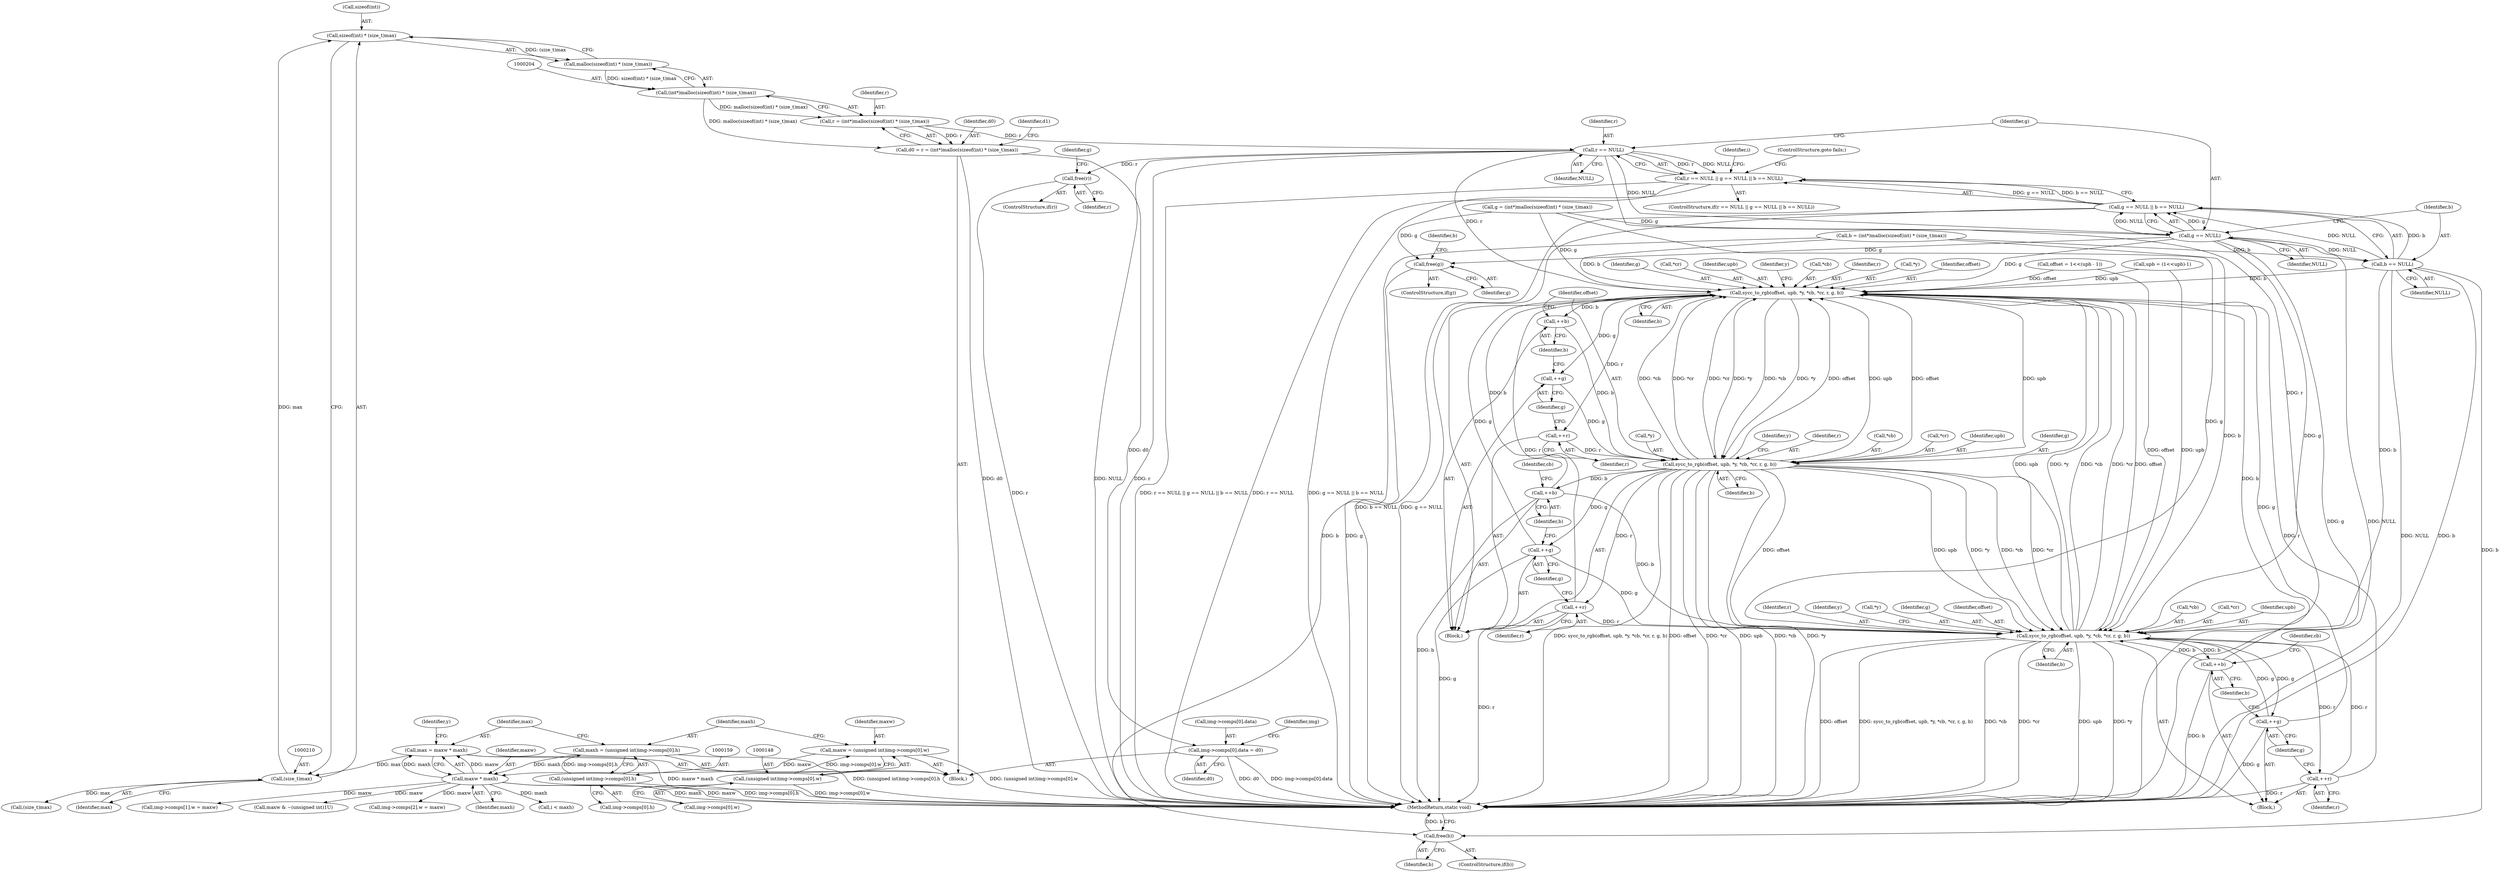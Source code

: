 digraph "1_openjpeg_15f081c89650dccee4aa4ae66f614c3fdb268767_1@API" {
"1000206" [label="(Call,sizeof(int) * (size_t)max)"];
"1000209" [label="(Call,(size_t)max)"];
"1000167" [label="(Call,max = maxw * maxh)"];
"1000169" [label="(Call,maxw * maxh)"];
"1000145" [label="(Call,maxw = (unsigned int)img->comps[0].w)"];
"1000147" [label="(Call,(unsigned int)img->comps[0].w)"];
"1000156" [label="(Call,maxh = (unsigned int)img->comps[0].h)"];
"1000158" [label="(Call,(unsigned int)img->comps[0].h)"];
"1000205" [label="(Call,malloc(sizeof(int) * (size_t)max))"];
"1000203" [label="(Call,(int*)malloc(sizeof(int) * (size_t)max))"];
"1000199" [label="(Call,d0 = r = (int*)malloc(sizeof(int) * (size_t)max))"];
"1000358" [label="(Call,img->comps[0].data = d0)"];
"1000201" [label="(Call,r = (int*)malloc(sizeof(int) * (size_t)max))"];
"1000240" [label="(Call,r == NULL)"];
"1000239" [label="(Call,r == NULL || g == NULL || b == NULL)"];
"1000244" [label="(Call,g == NULL)"];
"1000243" [label="(Call,g == NULL || b == NULL)"];
"1000247" [label="(Call,b == NULL)"];
"1000277" [label="(Call,sycc_to_rgb(offset, upb, *y, *cb, *cr, r, g, b))"];
"1000291" [label="(Call,++r)"];
"1000297" [label="(Call,sycc_to_rgb(offset, upb, *y, *cb, *cr, r, g, b))"];
"1000311" [label="(Call,++r)"];
"1000326" [label="(Call,sycc_to_rgb(offset, upb, *y, *cb, *cr, r, g, b))"];
"1000340" [label="(Call,++r)"];
"1000342" [label="(Call,++g)"];
"1000344" [label="(Call,++b)"];
"1000313" [label="(Call,++g)"];
"1000315" [label="(Call,++b)"];
"1000293" [label="(Call,++g)"];
"1000295" [label="(Call,++b)"];
"1000509" [label="(Call,free(b))"];
"1000505" [label="(Call,free(g))"];
"1000501" [label="(Call,free(r))"];
"1000509" [label="(Call,free(b))"];
"1000170" [label="(Identifier,maxw)"];
"1000147" [label="(Call,(unsigned int)img->comps[0].w)"];
"1000213" [label="(Identifier,d1)"];
"1000249" [label="(Identifier,NULL)"];
"1000103" [label="(Block,)"];
"1000171" [label="(Identifier,maxh)"];
"1000298" [label="(Identifier,offset)"];
"1000290" [label="(Identifier,y)"];
"1000169" [label="(Call,maxw * maxh)"];
"1000202" [label="(Identifier,r)"];
"1000340" [label="(Call,++r)"];
"1000296" [label="(Identifier,b)"];
"1000326" [label="(Call,sycc_to_rgb(offset, upb, *y, *cb, *cr, r, g, b))"];
"1000307" [label="(Identifier,g)"];
"1000201" [label="(Call,r = (int*)malloc(sizeof(int) * (size_t)max))"];
"1000313" [label="(Call,++g)"];
"1000316" [label="(Identifier,b)"];
"1000250" [label="(ControlStructure,goto fails;)"];
"1000505" [label="(Call,free(g))"];
"1000300" [label="(Call,*y)"];
"1000209" [label="(Call,(size_t)max)"];
"1000206" [label="(Call,sizeof(int) * (size_t)max)"];
"1000295" [label="(Call,++b)"];
"1000510" [label="(Identifier,b)"];
"1000244" [label="(Call,g == NULL)"];
"1000282" [label="(Call,*cb)"];
"1000344" [label="(Call,++b)"];
"1000291" [label="(Call,++r)"];
"1000276" [label="(Block,)"];
"1000238" [label="(ControlStructure,if(r == NULL || g == NULL || b == NULL))"];
"1000203" [label="(Call,(int*)malloc(sizeof(int) * (size_t)max))"];
"1000255" [label="(Call,i < maxh)"];
"1000371" [label="(Identifier,img)"];
"1000507" [label="(ControlStructure,if(b))"];
"1000325" [label="(Block,)"];
"1000243" [label="(Call,g == NULL || b == NULL)"];
"1000511" [label="(MethodReturn,static void)"];
"1000501" [label="(Call,free(r))"];
"1000331" [label="(Call,*cb)"];
"1000149" [label="(Call,img->comps[0].w)"];
"1000286" [label="(Identifier,r)"];
"1000358" [label="(Call,img->comps[0].data = d0)"];
"1000160" [label="(Call,img->comps[0].h)"];
"1000222" [label="(Call,(size_t)max)"];
"1000280" [label="(Call,*y)"];
"1000245" [label="(Identifier,g)"];
"1000158" [label="(Call,(unsigned int)img->comps[0].h)"];
"1000247" [label="(Call,b == NULL)"];
"1000293" [label="(Call,++g)"];
"1000502" [label="(Identifier,r)"];
"1000253" [label="(Identifier,i)"];
"1000131" [label="(Call,offset = 1<<(upb - 1))"];
"1000310" [label="(Identifier,y)"];
"1000503" [label="(ControlStructure,if(g))"];
"1000227" [label="(Call,b = (int*)malloc(sizeof(int) * (size_t)max))"];
"1000333" [label="(Call,*cr)"];
"1000306" [label="(Identifier,r)"];
"1000341" [label="(Identifier,r)"];
"1000167" [label="(Call,max = maxw * maxh)"];
"1000506" [label="(Identifier,g)"];
"1000508" [label="(Identifier,b)"];
"1000138" [label="(Call,upb = (1<<upb)-1)"];
"1000278" [label="(Identifier,offset)"];
"1000146" [label="(Identifier,maxw)"];
"1000328" [label="(Identifier,upb)"];
"1000156" [label="(Call,maxh = (unsigned int)img->comps[0].h)"];
"1000242" [label="(Identifier,NULL)"];
"1000294" [label="(Identifier,g)"];
"1000297" [label="(Call,sycc_to_rgb(offset, upb, *y, *cb, *cr, r, g, b))"];
"1000335" [label="(Identifier,r)"];
"1000199" [label="(Call,d0 = r = (int*)malloc(sizeof(int) * (size_t)max))"];
"1000359" [label="(Call,img->comps[0].data)"];
"1000292" [label="(Identifier,r)"];
"1000287" [label="(Identifier,g)"];
"1000207" [label="(Call,sizeof(int))"];
"1000157" [label="(Identifier,maxh)"];
"1000345" [label="(Identifier,b)"];
"1000205" [label="(Call,malloc(sizeof(int) * (size_t)max))"];
"1000401" [label="(Call,img->comps[1].w = maxw)"];
"1000343" [label="(Identifier,g)"];
"1000284" [label="(Call,*cr)"];
"1000246" [label="(Identifier,NULL)"];
"1000339" [label="(Identifier,y)"];
"1000267" [label="(Call,maxw & ~(unsigned int)1U)"];
"1000499" [label="(ControlStructure,if(r))"];
"1000342" [label="(Call,++g)"];
"1000311" [label="(Call,++r)"];
"1000312" [label="(Identifier,r)"];
"1000315" [label="(Call,++b)"];
"1000366" [label="(Identifier,d0)"];
"1000145" [label="(Call,maxw = (unsigned int)img->comps[0].w)"];
"1000279" [label="(Identifier,upb)"];
"1000504" [label="(Identifier,g)"];
"1000240" [label="(Call,r == NULL)"];
"1000302" [label="(Call,*cb)"];
"1000288" [label="(Identifier,b)"];
"1000318" [label="(Identifier,cb)"];
"1000419" [label="(Call,img->comps[2].w = maxw)"];
"1000168" [label="(Identifier,max)"];
"1000304" [label="(Call,*cr)"];
"1000347" [label="(Identifier,cb)"];
"1000299" [label="(Identifier,upb)"];
"1000173" [label="(Identifier,y)"];
"1000329" [label="(Call,*y)"];
"1000277" [label="(Call,sycc_to_rgb(offset, upb, *y, *cb, *cr, r, g, b))"];
"1000336" [label="(Identifier,g)"];
"1000241" [label="(Identifier,r)"];
"1000200" [label="(Identifier,d0)"];
"1000239" [label="(Call,r == NULL || g == NULL || b == NULL)"];
"1000214" [label="(Call,g = (int*)malloc(sizeof(int) * (size_t)max))"];
"1000314" [label="(Identifier,g)"];
"1000337" [label="(Identifier,b)"];
"1000211" [label="(Identifier,max)"];
"1000248" [label="(Identifier,b)"];
"1000308" [label="(Identifier,b)"];
"1000327" [label="(Identifier,offset)"];
"1000206" -> "1000205"  [label="AST: "];
"1000206" -> "1000209"  [label="CFG: "];
"1000207" -> "1000206"  [label="AST: "];
"1000209" -> "1000206"  [label="AST: "];
"1000205" -> "1000206"  [label="CFG: "];
"1000206" -> "1000205"  [label="DDG: (size_t)max"];
"1000209" -> "1000206"  [label="DDG: max"];
"1000209" -> "1000211"  [label="CFG: "];
"1000210" -> "1000209"  [label="AST: "];
"1000211" -> "1000209"  [label="AST: "];
"1000167" -> "1000209"  [label="DDG: max"];
"1000209" -> "1000222"  [label="DDG: max"];
"1000167" -> "1000103"  [label="AST: "];
"1000167" -> "1000169"  [label="CFG: "];
"1000168" -> "1000167"  [label="AST: "];
"1000169" -> "1000167"  [label="AST: "];
"1000173" -> "1000167"  [label="CFG: "];
"1000167" -> "1000511"  [label="DDG: maxw * maxh"];
"1000169" -> "1000167"  [label="DDG: maxw"];
"1000169" -> "1000167"  [label="DDG: maxh"];
"1000169" -> "1000171"  [label="CFG: "];
"1000170" -> "1000169"  [label="AST: "];
"1000171" -> "1000169"  [label="AST: "];
"1000169" -> "1000511"  [label="DDG: maxh"];
"1000169" -> "1000511"  [label="DDG: maxw"];
"1000145" -> "1000169"  [label="DDG: maxw"];
"1000156" -> "1000169"  [label="DDG: maxh"];
"1000169" -> "1000255"  [label="DDG: maxh"];
"1000169" -> "1000267"  [label="DDG: maxw"];
"1000169" -> "1000401"  [label="DDG: maxw"];
"1000169" -> "1000419"  [label="DDG: maxw"];
"1000145" -> "1000103"  [label="AST: "];
"1000145" -> "1000147"  [label="CFG: "];
"1000146" -> "1000145"  [label="AST: "];
"1000147" -> "1000145"  [label="AST: "];
"1000157" -> "1000145"  [label="CFG: "];
"1000145" -> "1000511"  [label="DDG: (unsigned int)img->comps[0].w"];
"1000147" -> "1000145"  [label="DDG: img->comps[0].w"];
"1000147" -> "1000149"  [label="CFG: "];
"1000148" -> "1000147"  [label="AST: "];
"1000149" -> "1000147"  [label="AST: "];
"1000147" -> "1000511"  [label="DDG: img->comps[0].w"];
"1000156" -> "1000103"  [label="AST: "];
"1000156" -> "1000158"  [label="CFG: "];
"1000157" -> "1000156"  [label="AST: "];
"1000158" -> "1000156"  [label="AST: "];
"1000168" -> "1000156"  [label="CFG: "];
"1000156" -> "1000511"  [label="DDG: (unsigned int)img->comps[0].h"];
"1000158" -> "1000156"  [label="DDG: img->comps[0].h"];
"1000158" -> "1000160"  [label="CFG: "];
"1000159" -> "1000158"  [label="AST: "];
"1000160" -> "1000158"  [label="AST: "];
"1000158" -> "1000511"  [label="DDG: img->comps[0].h"];
"1000205" -> "1000203"  [label="AST: "];
"1000203" -> "1000205"  [label="CFG: "];
"1000205" -> "1000203"  [label="DDG: sizeof(int) * (size_t)max"];
"1000203" -> "1000201"  [label="AST: "];
"1000204" -> "1000203"  [label="AST: "];
"1000201" -> "1000203"  [label="CFG: "];
"1000203" -> "1000199"  [label="DDG: malloc(sizeof(int) * (size_t)max)"];
"1000203" -> "1000201"  [label="DDG: malloc(sizeof(int) * (size_t)max)"];
"1000199" -> "1000103"  [label="AST: "];
"1000199" -> "1000201"  [label="CFG: "];
"1000200" -> "1000199"  [label="AST: "];
"1000201" -> "1000199"  [label="AST: "];
"1000213" -> "1000199"  [label="CFG: "];
"1000199" -> "1000511"  [label="DDG: d0"];
"1000201" -> "1000199"  [label="DDG: r"];
"1000199" -> "1000358"  [label="DDG: d0"];
"1000358" -> "1000103"  [label="AST: "];
"1000358" -> "1000366"  [label="CFG: "];
"1000359" -> "1000358"  [label="AST: "];
"1000366" -> "1000358"  [label="AST: "];
"1000371" -> "1000358"  [label="CFG: "];
"1000358" -> "1000511"  [label="DDG: d0"];
"1000358" -> "1000511"  [label="DDG: img->comps[0].data"];
"1000202" -> "1000201"  [label="AST: "];
"1000201" -> "1000240"  [label="DDG: r"];
"1000240" -> "1000239"  [label="AST: "];
"1000240" -> "1000242"  [label="CFG: "];
"1000241" -> "1000240"  [label="AST: "];
"1000242" -> "1000240"  [label="AST: "];
"1000245" -> "1000240"  [label="CFG: "];
"1000239" -> "1000240"  [label="CFG: "];
"1000240" -> "1000511"  [label="DDG: NULL"];
"1000240" -> "1000511"  [label="DDG: r"];
"1000240" -> "1000239"  [label="DDG: r"];
"1000240" -> "1000239"  [label="DDG: NULL"];
"1000240" -> "1000244"  [label="DDG: NULL"];
"1000240" -> "1000277"  [label="DDG: r"];
"1000240" -> "1000326"  [label="DDG: r"];
"1000240" -> "1000501"  [label="DDG: r"];
"1000239" -> "1000238"  [label="AST: "];
"1000239" -> "1000243"  [label="CFG: "];
"1000243" -> "1000239"  [label="AST: "];
"1000250" -> "1000239"  [label="CFG: "];
"1000253" -> "1000239"  [label="CFG: "];
"1000239" -> "1000511"  [label="DDG: r == NULL || g == NULL || b == NULL"];
"1000239" -> "1000511"  [label="DDG: r == NULL"];
"1000239" -> "1000511"  [label="DDG: g == NULL || b == NULL"];
"1000243" -> "1000239"  [label="DDG: g == NULL"];
"1000243" -> "1000239"  [label="DDG: b == NULL"];
"1000244" -> "1000243"  [label="AST: "];
"1000244" -> "1000246"  [label="CFG: "];
"1000245" -> "1000244"  [label="AST: "];
"1000246" -> "1000244"  [label="AST: "];
"1000248" -> "1000244"  [label="CFG: "];
"1000243" -> "1000244"  [label="CFG: "];
"1000244" -> "1000511"  [label="DDG: g"];
"1000244" -> "1000511"  [label="DDG: NULL"];
"1000244" -> "1000243"  [label="DDG: g"];
"1000244" -> "1000243"  [label="DDG: NULL"];
"1000214" -> "1000244"  [label="DDG: g"];
"1000244" -> "1000247"  [label="DDG: NULL"];
"1000244" -> "1000277"  [label="DDG: g"];
"1000244" -> "1000326"  [label="DDG: g"];
"1000244" -> "1000505"  [label="DDG: g"];
"1000243" -> "1000247"  [label="CFG: "];
"1000247" -> "1000243"  [label="AST: "];
"1000243" -> "1000511"  [label="DDG: g == NULL"];
"1000243" -> "1000511"  [label="DDG: b == NULL"];
"1000247" -> "1000243"  [label="DDG: b"];
"1000247" -> "1000243"  [label="DDG: NULL"];
"1000247" -> "1000249"  [label="CFG: "];
"1000248" -> "1000247"  [label="AST: "];
"1000249" -> "1000247"  [label="AST: "];
"1000247" -> "1000511"  [label="DDG: b"];
"1000247" -> "1000511"  [label="DDG: NULL"];
"1000227" -> "1000247"  [label="DDG: b"];
"1000247" -> "1000277"  [label="DDG: b"];
"1000247" -> "1000326"  [label="DDG: b"];
"1000247" -> "1000509"  [label="DDG: b"];
"1000277" -> "1000276"  [label="AST: "];
"1000277" -> "1000288"  [label="CFG: "];
"1000278" -> "1000277"  [label="AST: "];
"1000279" -> "1000277"  [label="AST: "];
"1000280" -> "1000277"  [label="AST: "];
"1000282" -> "1000277"  [label="AST: "];
"1000284" -> "1000277"  [label="AST: "];
"1000286" -> "1000277"  [label="AST: "];
"1000287" -> "1000277"  [label="AST: "];
"1000288" -> "1000277"  [label="AST: "];
"1000290" -> "1000277"  [label="CFG: "];
"1000297" -> "1000277"  [label="DDG: offset"];
"1000297" -> "1000277"  [label="DDG: upb"];
"1000297" -> "1000277"  [label="DDG: *y"];
"1000297" -> "1000277"  [label="DDG: *cb"];
"1000297" -> "1000277"  [label="DDG: *cr"];
"1000131" -> "1000277"  [label="DDG: offset"];
"1000326" -> "1000277"  [label="DDG: offset"];
"1000326" -> "1000277"  [label="DDG: upb"];
"1000326" -> "1000277"  [label="DDG: *y"];
"1000326" -> "1000277"  [label="DDG: *cb"];
"1000326" -> "1000277"  [label="DDG: *cr"];
"1000138" -> "1000277"  [label="DDG: upb"];
"1000311" -> "1000277"  [label="DDG: r"];
"1000340" -> "1000277"  [label="DDG: r"];
"1000342" -> "1000277"  [label="DDG: g"];
"1000214" -> "1000277"  [label="DDG: g"];
"1000313" -> "1000277"  [label="DDG: g"];
"1000315" -> "1000277"  [label="DDG: b"];
"1000227" -> "1000277"  [label="DDG: b"];
"1000344" -> "1000277"  [label="DDG: b"];
"1000277" -> "1000291"  [label="DDG: r"];
"1000277" -> "1000293"  [label="DDG: g"];
"1000277" -> "1000295"  [label="DDG: b"];
"1000277" -> "1000297"  [label="DDG: offset"];
"1000277" -> "1000297"  [label="DDG: upb"];
"1000277" -> "1000297"  [label="DDG: *y"];
"1000277" -> "1000297"  [label="DDG: *cb"];
"1000277" -> "1000297"  [label="DDG: *cr"];
"1000291" -> "1000276"  [label="AST: "];
"1000291" -> "1000292"  [label="CFG: "];
"1000292" -> "1000291"  [label="AST: "];
"1000294" -> "1000291"  [label="CFG: "];
"1000291" -> "1000297"  [label="DDG: r"];
"1000297" -> "1000276"  [label="AST: "];
"1000297" -> "1000308"  [label="CFG: "];
"1000298" -> "1000297"  [label="AST: "];
"1000299" -> "1000297"  [label="AST: "];
"1000300" -> "1000297"  [label="AST: "];
"1000302" -> "1000297"  [label="AST: "];
"1000304" -> "1000297"  [label="AST: "];
"1000306" -> "1000297"  [label="AST: "];
"1000307" -> "1000297"  [label="AST: "];
"1000308" -> "1000297"  [label="AST: "];
"1000310" -> "1000297"  [label="CFG: "];
"1000297" -> "1000511"  [label="DDG: offset"];
"1000297" -> "1000511"  [label="DDG: *cr"];
"1000297" -> "1000511"  [label="DDG: upb"];
"1000297" -> "1000511"  [label="DDG: *cb"];
"1000297" -> "1000511"  [label="DDG: *y"];
"1000297" -> "1000511"  [label="DDG: sycc_to_rgb(offset, upb, *y, *cb, *cr, r, g, b)"];
"1000293" -> "1000297"  [label="DDG: g"];
"1000295" -> "1000297"  [label="DDG: b"];
"1000297" -> "1000311"  [label="DDG: r"];
"1000297" -> "1000313"  [label="DDG: g"];
"1000297" -> "1000315"  [label="DDG: b"];
"1000297" -> "1000326"  [label="DDG: offset"];
"1000297" -> "1000326"  [label="DDG: upb"];
"1000297" -> "1000326"  [label="DDG: *y"];
"1000297" -> "1000326"  [label="DDG: *cb"];
"1000297" -> "1000326"  [label="DDG: *cr"];
"1000311" -> "1000276"  [label="AST: "];
"1000311" -> "1000312"  [label="CFG: "];
"1000312" -> "1000311"  [label="AST: "];
"1000314" -> "1000311"  [label="CFG: "];
"1000311" -> "1000511"  [label="DDG: r"];
"1000311" -> "1000326"  [label="DDG: r"];
"1000326" -> "1000325"  [label="AST: "];
"1000326" -> "1000337"  [label="CFG: "];
"1000327" -> "1000326"  [label="AST: "];
"1000328" -> "1000326"  [label="AST: "];
"1000329" -> "1000326"  [label="AST: "];
"1000331" -> "1000326"  [label="AST: "];
"1000333" -> "1000326"  [label="AST: "];
"1000335" -> "1000326"  [label="AST: "];
"1000336" -> "1000326"  [label="AST: "];
"1000337" -> "1000326"  [label="AST: "];
"1000339" -> "1000326"  [label="CFG: "];
"1000326" -> "1000511"  [label="DDG: sycc_to_rgb(offset, upb, *y, *cb, *cr, r, g, b)"];
"1000326" -> "1000511"  [label="DDG: *cb"];
"1000326" -> "1000511"  [label="DDG: *cr"];
"1000326" -> "1000511"  [label="DDG: upb"];
"1000326" -> "1000511"  [label="DDG: *y"];
"1000326" -> "1000511"  [label="DDG: offset"];
"1000131" -> "1000326"  [label="DDG: offset"];
"1000138" -> "1000326"  [label="DDG: upb"];
"1000340" -> "1000326"  [label="DDG: r"];
"1000342" -> "1000326"  [label="DDG: g"];
"1000214" -> "1000326"  [label="DDG: g"];
"1000313" -> "1000326"  [label="DDG: g"];
"1000315" -> "1000326"  [label="DDG: b"];
"1000227" -> "1000326"  [label="DDG: b"];
"1000344" -> "1000326"  [label="DDG: b"];
"1000326" -> "1000340"  [label="DDG: r"];
"1000326" -> "1000342"  [label="DDG: g"];
"1000326" -> "1000344"  [label="DDG: b"];
"1000340" -> "1000325"  [label="AST: "];
"1000340" -> "1000341"  [label="CFG: "];
"1000341" -> "1000340"  [label="AST: "];
"1000343" -> "1000340"  [label="CFG: "];
"1000340" -> "1000511"  [label="DDG: r"];
"1000342" -> "1000325"  [label="AST: "];
"1000342" -> "1000343"  [label="CFG: "];
"1000343" -> "1000342"  [label="AST: "];
"1000345" -> "1000342"  [label="CFG: "];
"1000342" -> "1000511"  [label="DDG: g"];
"1000344" -> "1000325"  [label="AST: "];
"1000344" -> "1000345"  [label="CFG: "];
"1000345" -> "1000344"  [label="AST: "];
"1000347" -> "1000344"  [label="CFG: "];
"1000344" -> "1000511"  [label="DDG: b"];
"1000313" -> "1000276"  [label="AST: "];
"1000313" -> "1000314"  [label="CFG: "];
"1000314" -> "1000313"  [label="AST: "];
"1000316" -> "1000313"  [label="CFG: "];
"1000313" -> "1000511"  [label="DDG: g"];
"1000315" -> "1000276"  [label="AST: "];
"1000315" -> "1000316"  [label="CFG: "];
"1000316" -> "1000315"  [label="AST: "];
"1000318" -> "1000315"  [label="CFG: "];
"1000315" -> "1000511"  [label="DDG: b"];
"1000293" -> "1000276"  [label="AST: "];
"1000293" -> "1000294"  [label="CFG: "];
"1000294" -> "1000293"  [label="AST: "];
"1000296" -> "1000293"  [label="CFG: "];
"1000295" -> "1000276"  [label="AST: "];
"1000295" -> "1000296"  [label="CFG: "];
"1000296" -> "1000295"  [label="AST: "];
"1000298" -> "1000295"  [label="CFG: "];
"1000509" -> "1000507"  [label="AST: "];
"1000509" -> "1000510"  [label="CFG: "];
"1000510" -> "1000509"  [label="AST: "];
"1000511" -> "1000509"  [label="CFG: "];
"1000509" -> "1000511"  [label="DDG: b"];
"1000227" -> "1000509"  [label="DDG: b"];
"1000505" -> "1000503"  [label="AST: "];
"1000505" -> "1000506"  [label="CFG: "];
"1000506" -> "1000505"  [label="AST: "];
"1000508" -> "1000505"  [label="CFG: "];
"1000505" -> "1000511"  [label="DDG: g"];
"1000214" -> "1000505"  [label="DDG: g"];
"1000501" -> "1000499"  [label="AST: "];
"1000501" -> "1000502"  [label="CFG: "];
"1000502" -> "1000501"  [label="AST: "];
"1000504" -> "1000501"  [label="CFG: "];
"1000501" -> "1000511"  [label="DDG: r"];
}
